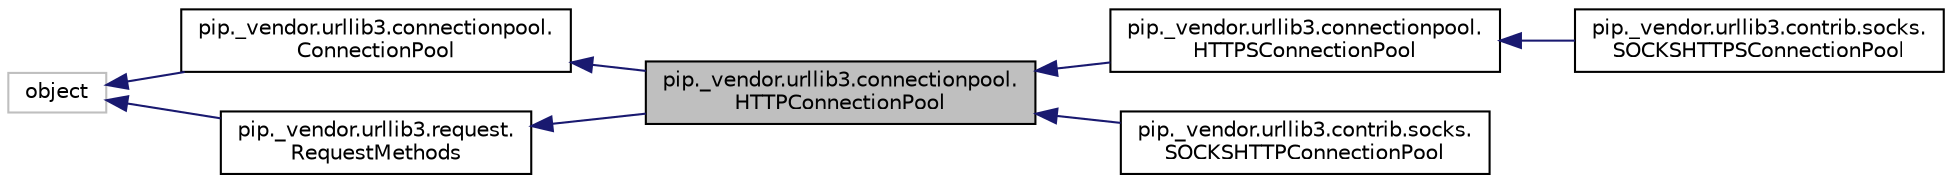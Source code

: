 digraph "pip._vendor.urllib3.connectionpool.HTTPConnectionPool"
{
 // LATEX_PDF_SIZE
  edge [fontname="Helvetica",fontsize="10",labelfontname="Helvetica",labelfontsize="10"];
  node [fontname="Helvetica",fontsize="10",shape=record];
  rankdir="LR";
  Node1 [label="pip._vendor.urllib3.connectionpool.\lHTTPConnectionPool",height=0.2,width=0.4,color="black", fillcolor="grey75", style="filled", fontcolor="black",tooltip=" "];
  Node2 -> Node1 [dir="back",color="midnightblue",fontsize="10",style="solid"];
  Node2 [label="pip._vendor.urllib3.connectionpool.\lConnectionPool",height=0.2,width=0.4,color="black", fillcolor="white", style="filled",URL="$classpip_1_1__vendor_1_1urllib3_1_1connectionpool_1_1_connection_pool.html",tooltip=" "];
  Node3 -> Node2 [dir="back",color="midnightblue",fontsize="10",style="solid"];
  Node3 [label="object",height=0.2,width=0.4,color="grey75", fillcolor="white", style="filled",tooltip=" "];
  Node4 -> Node1 [dir="back",color="midnightblue",fontsize="10",style="solid"];
  Node4 [label="pip._vendor.urllib3.request.\lRequestMethods",height=0.2,width=0.4,color="black", fillcolor="white", style="filled",URL="$classpip_1_1__vendor_1_1urllib3_1_1request_1_1_request_methods.html",tooltip=" "];
  Node3 -> Node4 [dir="back",color="midnightblue",fontsize="10",style="solid"];
  Node1 -> Node5 [dir="back",color="midnightblue",fontsize="10",style="solid"];
  Node5 [label="pip._vendor.urllib3.connectionpool.\lHTTPSConnectionPool",height=0.2,width=0.4,color="black", fillcolor="white", style="filled",URL="$classpip_1_1__vendor_1_1urllib3_1_1connectionpool_1_1_h_t_t_p_s_connection_pool.html",tooltip=" "];
  Node5 -> Node6 [dir="back",color="midnightblue",fontsize="10",style="solid"];
  Node6 [label="pip._vendor.urllib3.contrib.socks.\lSOCKSHTTPSConnectionPool",height=0.2,width=0.4,color="black", fillcolor="white", style="filled",URL="$classpip_1_1__vendor_1_1urllib3_1_1contrib_1_1socks_1_1_s_o_c_k_s_h_t_t_p_s_connection_pool.html",tooltip=" "];
  Node1 -> Node7 [dir="back",color="midnightblue",fontsize="10",style="solid"];
  Node7 [label="pip._vendor.urllib3.contrib.socks.\lSOCKSHTTPConnectionPool",height=0.2,width=0.4,color="black", fillcolor="white", style="filled",URL="$classpip_1_1__vendor_1_1urllib3_1_1contrib_1_1socks_1_1_s_o_c_k_s_h_t_t_p_connection_pool.html",tooltip=" "];
}
